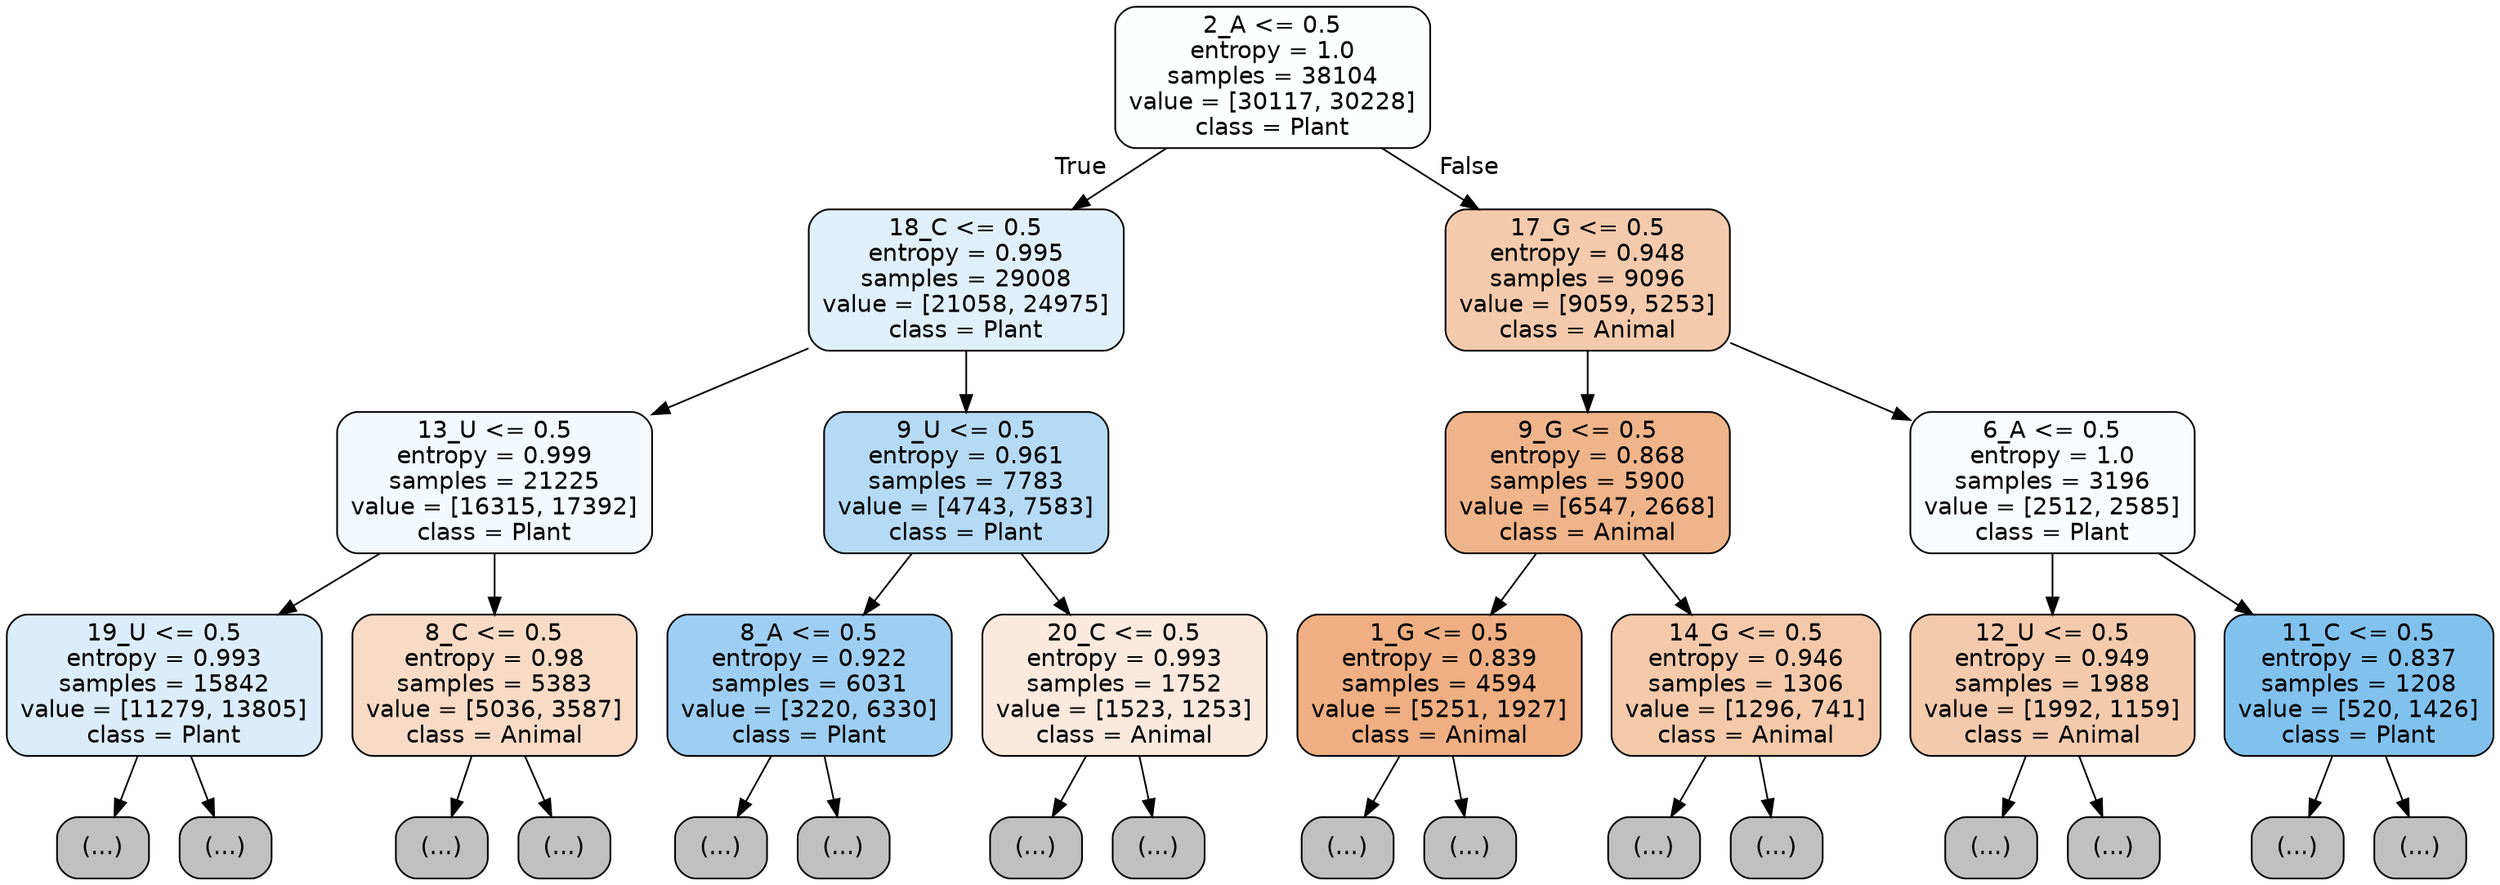 digraph Tree {
node [shape=box, style="filled, rounded", color="black", fontname="helvetica"] ;
edge [fontname="helvetica"] ;
0 [label="2_A <= 0.5\nentropy = 1.0\nsamples = 38104\nvalue = [30117, 30228]\nclass = Plant", fillcolor="#feffff"] ;
1 [label="18_C <= 0.5\nentropy = 0.995\nsamples = 29008\nvalue = [21058, 24975]\nclass = Plant", fillcolor="#e0f0fb"] ;
0 -> 1 [labeldistance=2.5, labelangle=45, headlabel="True"] ;
2 [label="13_U <= 0.5\nentropy = 0.999\nsamples = 21225\nvalue = [16315, 17392]\nclass = Plant", fillcolor="#f3f9fd"] ;
1 -> 2 ;
3 [label="19_U <= 0.5\nentropy = 0.993\nsamples = 15842\nvalue = [11279, 13805]\nclass = Plant", fillcolor="#dbedfa"] ;
2 -> 3 ;
4 [label="(...)", fillcolor="#C0C0C0"] ;
3 -> 4 ;
5353 [label="(...)", fillcolor="#C0C0C0"] ;
3 -> 5353 ;
7138 [label="8_C <= 0.5\nentropy = 0.98\nsamples = 5383\nvalue = [5036, 3587]\nclass = Animal", fillcolor="#f8dbc6"] ;
2 -> 7138 ;
7139 [label="(...)", fillcolor="#C0C0C0"] ;
7138 -> 7139 ;
9258 [label="(...)", fillcolor="#C0C0C0"] ;
7138 -> 9258 ;
9895 [label="9_U <= 0.5\nentropy = 0.961\nsamples = 7783\nvalue = [4743, 7583]\nclass = Plant", fillcolor="#b5daf5"] ;
1 -> 9895 ;
9896 [label="8_A <= 0.5\nentropy = 0.922\nsamples = 6031\nvalue = [3220, 6330]\nclass = Plant", fillcolor="#9ecff2"] ;
9895 -> 9896 ;
9897 [label="(...)", fillcolor="#C0C0C0"] ;
9896 -> 9897 ;
11608 [label="(...)", fillcolor="#C0C0C0"] ;
9896 -> 11608 ;
12115 [label="20_C <= 0.5\nentropy = 0.993\nsamples = 1752\nvalue = [1523, 1253]\nclass = Animal", fillcolor="#fae9dc"] ;
9895 -> 12115 ;
12116 [label="(...)", fillcolor="#C0C0C0"] ;
12115 -> 12116 ;
12729 [label="(...)", fillcolor="#C0C0C0"] ;
12115 -> 12729 ;
12924 [label="17_G <= 0.5\nentropy = 0.948\nsamples = 9096\nvalue = [9059, 5253]\nclass = Animal", fillcolor="#f4caac"] ;
0 -> 12924 [labeldistance=2.5, labelangle=-45, headlabel="False"] ;
12925 [label="9_G <= 0.5\nentropy = 0.868\nsamples = 5900\nvalue = [6547, 2668]\nclass = Animal", fillcolor="#f0b48a"] ;
12924 -> 12925 ;
12926 [label="1_G <= 0.5\nentropy = 0.839\nsamples = 4594\nvalue = [5251, 1927]\nclass = Animal", fillcolor="#efaf82"] ;
12925 -> 12926 ;
12927 [label="(...)", fillcolor="#C0C0C0"] ;
12926 -> 12927 ;
14818 [label="(...)", fillcolor="#C0C0C0"] ;
12926 -> 14818 ;
15155 [label="14_G <= 0.5\nentropy = 0.946\nsamples = 1306\nvalue = [1296, 741]\nclass = Animal", fillcolor="#f4c9aa"] ;
12925 -> 15155 ;
15156 [label="(...)", fillcolor="#C0C0C0"] ;
15155 -> 15156 ;
15701 [label="(...)", fillcolor="#C0C0C0"] ;
15155 -> 15701 ;
15900 [label="6_A <= 0.5\nentropy = 1.0\nsamples = 3196\nvalue = [2512, 2585]\nclass = Plant", fillcolor="#f9fcfe"] ;
12924 -> 15900 ;
15901 [label="12_U <= 0.5\nentropy = 0.949\nsamples = 1988\nvalue = [1992, 1159]\nclass = Animal", fillcolor="#f4caac"] ;
15900 -> 15901 ;
15902 [label="(...)", fillcolor="#C0C0C0"] ;
15901 -> 15902 ;
16525 [label="(...)", fillcolor="#C0C0C0"] ;
15901 -> 16525 ;
16802 [label="11_C <= 0.5\nentropy = 0.837\nsamples = 1208\nvalue = [520, 1426]\nclass = Plant", fillcolor="#81c1ee"] ;
15900 -> 16802 ;
16803 [label="(...)", fillcolor="#C0C0C0"] ;
16802 -> 16803 ;
17068 [label="(...)", fillcolor="#C0C0C0"] ;
16802 -> 17068 ;
}